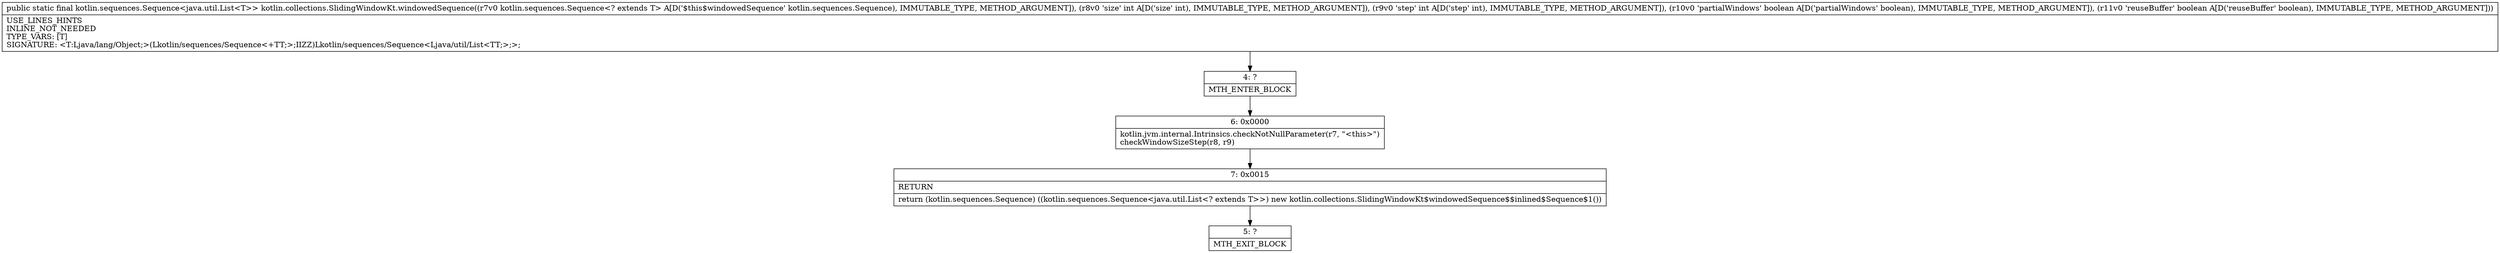 digraph "CFG forkotlin.collections.SlidingWindowKt.windowedSequence(Lkotlin\/sequences\/Sequence;IIZZ)Lkotlin\/sequences\/Sequence;" {
Node_4 [shape=record,label="{4\:\ ?|MTH_ENTER_BLOCK\l}"];
Node_6 [shape=record,label="{6\:\ 0x0000|kotlin.jvm.internal.Intrinsics.checkNotNullParameter(r7, \"\<this\>\")\lcheckWindowSizeStep(r8, r9)\l}"];
Node_7 [shape=record,label="{7\:\ 0x0015|RETURN\l|return (kotlin.sequences.Sequence) ((kotlin.sequences.Sequence\<java.util.List\<? extends T\>\>) new kotlin.collections.SlidingWindowKt$windowedSequence$$inlined$Sequence$1())\l}"];
Node_5 [shape=record,label="{5\:\ ?|MTH_EXIT_BLOCK\l}"];
MethodNode[shape=record,label="{public static final kotlin.sequences.Sequence\<java.util.List\<T\>\> kotlin.collections.SlidingWindowKt.windowedSequence((r7v0 kotlin.sequences.Sequence\<? extends T\> A[D('$this$windowedSequence' kotlin.sequences.Sequence), IMMUTABLE_TYPE, METHOD_ARGUMENT]), (r8v0 'size' int A[D('size' int), IMMUTABLE_TYPE, METHOD_ARGUMENT]), (r9v0 'step' int A[D('step' int), IMMUTABLE_TYPE, METHOD_ARGUMENT]), (r10v0 'partialWindows' boolean A[D('partialWindows' boolean), IMMUTABLE_TYPE, METHOD_ARGUMENT]), (r11v0 'reuseBuffer' boolean A[D('reuseBuffer' boolean), IMMUTABLE_TYPE, METHOD_ARGUMENT]))  | USE_LINES_HINTS\lINLINE_NOT_NEEDED\lTYPE_VARS: [T]\lSIGNATURE: \<T:Ljava\/lang\/Object;\>(Lkotlin\/sequences\/Sequence\<+TT;\>;IIZZ)Lkotlin\/sequences\/Sequence\<Ljava\/util\/List\<TT;\>;\>;\l}"];
MethodNode -> Node_4;Node_4 -> Node_6;
Node_6 -> Node_7;
Node_7 -> Node_5;
}

